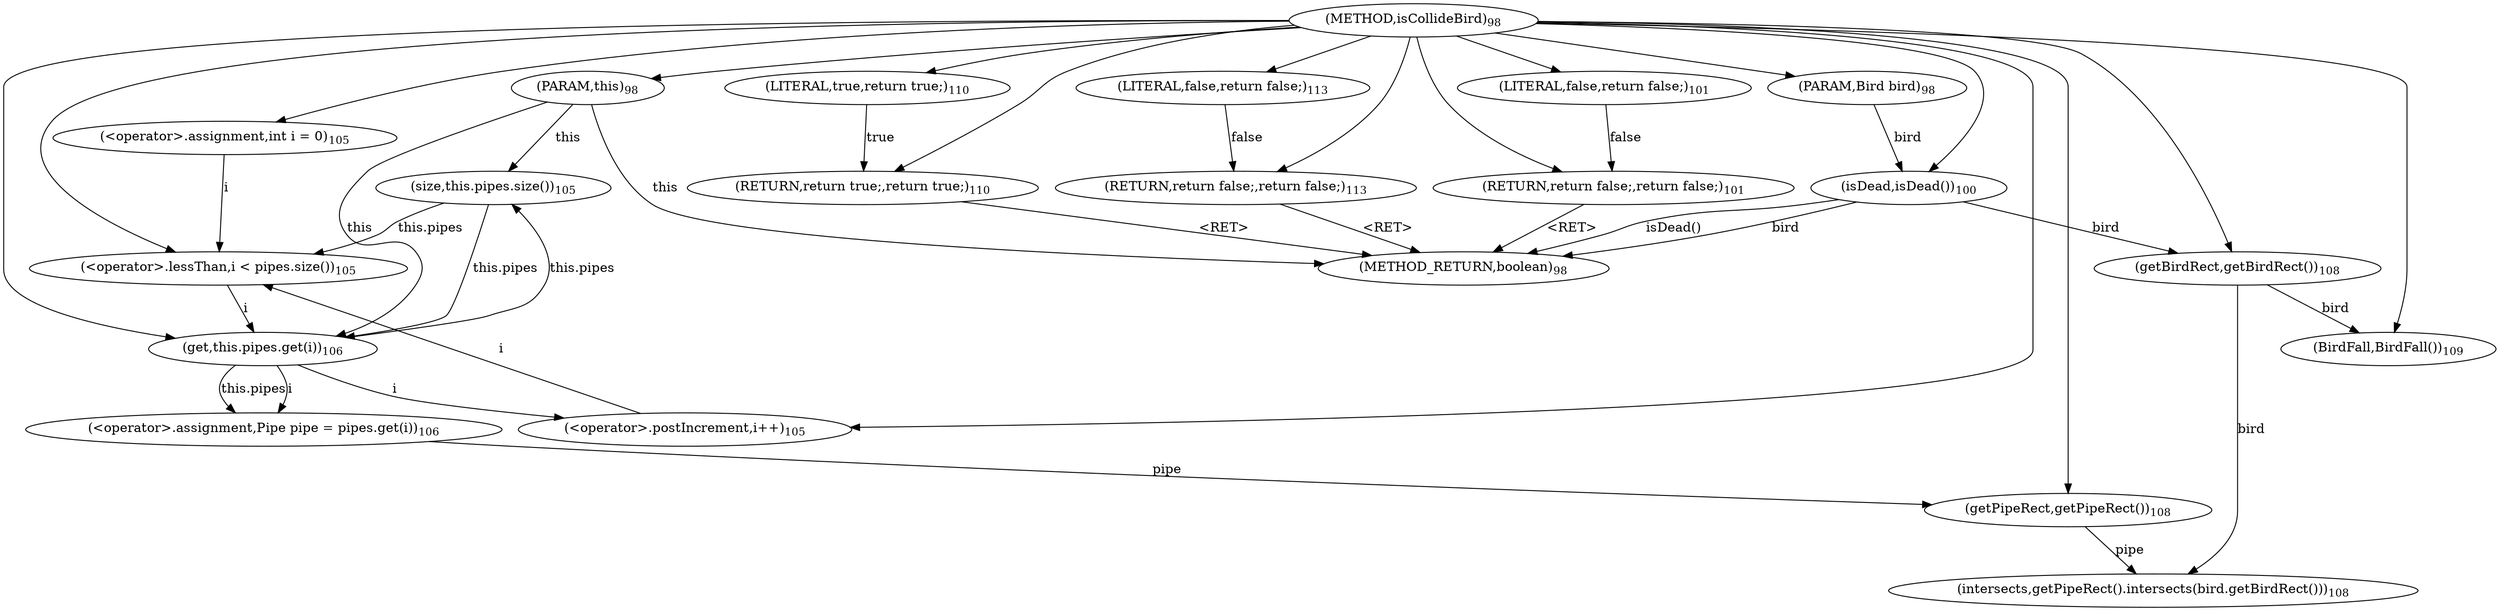 digraph "isCollideBird" {  
"301" [label = <(METHOD,isCollideBird)<SUB>98</SUB>> ]
"348" [label = <(METHOD_RETURN,boolean)<SUB>98</SUB>> ]
"302" [label = <(PARAM,this)<SUB>98</SUB>> ]
"303" [label = <(PARAM,Bird bird)<SUB>98</SUB>> ]
"344" [label = <(RETURN,return false;,return false;)<SUB>113</SUB>> ]
"306" [label = <(isDead,isDead())<SUB>100</SUB>> ]
"313" [label = <(&lt;operator&gt;.assignment,int i = 0)<SUB>105</SUB>> ]
"316" [label = <(&lt;operator&gt;.lessThan,i &lt; pipes.size())<SUB>105</SUB>> ]
"322" [label = <(&lt;operator&gt;.postIncrement,i++)<SUB>105</SUB>> ]
"345" [label = <(LITERAL,false,return false;)<SUB>113</SUB>> ]
"306" [label = <(isDead,isDead())<SUB>100</SUB>> ]
"309" [label = <(RETURN,return false;,return false;)<SUB>101</SUB>> ]
"313" [label = <(&lt;operator&gt;.assignment,int i = 0)<SUB>105</SUB>> ]
"313" [label = <(&lt;operator&gt;.assignment,int i = 0)<SUB>105</SUB>> ]
"316" [label = <(&lt;operator&gt;.lessThan,i &lt; pipes.size())<SUB>105</SUB>> ]
"316" [label = <(&lt;operator&gt;.lessThan,i &lt; pipes.size())<SUB>105</SUB>> ]
"322" [label = <(&lt;operator&gt;.postIncrement,i++)<SUB>105</SUB>> ]
"326" [label = <(&lt;operator&gt;.assignment,Pipe pipe = pipes.get(i))<SUB>106</SUB>> ]
"310" [label = <(LITERAL,false,return false;)<SUB>101</SUB>> ]
"318" [label = <(size,this.pipes.size())<SUB>105</SUB>> ]
"326" [label = <(&lt;operator&gt;.assignment,Pipe pipe = pipes.get(i))<SUB>106</SUB>> ]
"326" [label = <(&lt;operator&gt;.assignment,Pipe pipe = pipes.get(i))<SUB>106</SUB>> ]
"334" [label = <(intersects,getPipeRect().intersects(bird.getBirdRect()))<SUB>108</SUB>> ]
"328" [label = <(get,this.pipes.get(i))<SUB>106</SUB>> ]
"328" [label = <(get,this.pipes.get(i))<SUB>106</SUB>> ]
"334" [label = <(intersects,getPipeRect().intersects(bird.getBirdRect()))<SUB>108</SUB>> ]
"334" [label = <(intersects,getPipeRect().intersects(bird.getBirdRect()))<SUB>108</SUB>> ]
"340" [label = <(BirdFall,BirdFall())<SUB>109</SUB>> ]
"342" [label = <(RETURN,return true;,return true;)<SUB>110</SUB>> ]
"335" [label = <(getPipeRect,getPipeRect())<SUB>108</SUB>> ]
"337" [label = <(getBirdRect,getBirdRect())<SUB>108</SUB>> ]
"340" [label = <(BirdFall,BirdFall())<SUB>109</SUB>> ]
"343" [label = <(LITERAL,true,return true;)<SUB>110</SUB>> ]
  "309" -> "348"  [ label = "&lt;RET&gt;"] 
  "344" -> "348"  [ label = "&lt;RET&gt;"] 
  "342" -> "348"  [ label = "&lt;RET&gt;"] 
  "302" -> "348"  [ label = "this"] 
  "306" -> "348"  [ label = "bird"] 
  "306" -> "348"  [ label = "isDead()"] 
  "301" -> "302" 
  "301" -> "303" 
  "345" -> "344"  [ label = "false"] 
  "301" -> "344" 
  "301" -> "313" 
  "301" -> "345" 
  "303" -> "306"  [ label = "bird"] 
  "301" -> "306" 
  "310" -> "309"  [ label = "false"] 
  "301" -> "309" 
  "313" -> "316"  [ label = "i"] 
  "322" -> "316"  [ label = "i"] 
  "301" -> "316" 
  "318" -> "316"  [ label = "this.pipes"] 
  "328" -> "322"  [ label = "i"] 
  "301" -> "322" 
  "328" -> "326"  [ label = "this.pipes"] 
  "328" -> "326"  [ label = "i"] 
  "301" -> "310" 
  "302" -> "318"  [ label = "this"] 
  "328" -> "318"  [ label = "this.pipes"] 
  "302" -> "328"  [ label = "this"] 
  "318" -> "328"  [ label = "this.pipes"] 
  "316" -> "328"  [ label = "i"] 
  "301" -> "328" 
  "335" -> "334"  [ label = "pipe"] 
  "337" -> "334"  [ label = "bird"] 
  "343" -> "342"  [ label = "true"] 
  "301" -> "342" 
  "326" -> "335"  [ label = "pipe"] 
  "301" -> "335" 
  "306" -> "337"  [ label = "bird"] 
  "301" -> "337" 
  "337" -> "340"  [ label = "bird"] 
  "301" -> "340" 
  "301" -> "343" 
}
